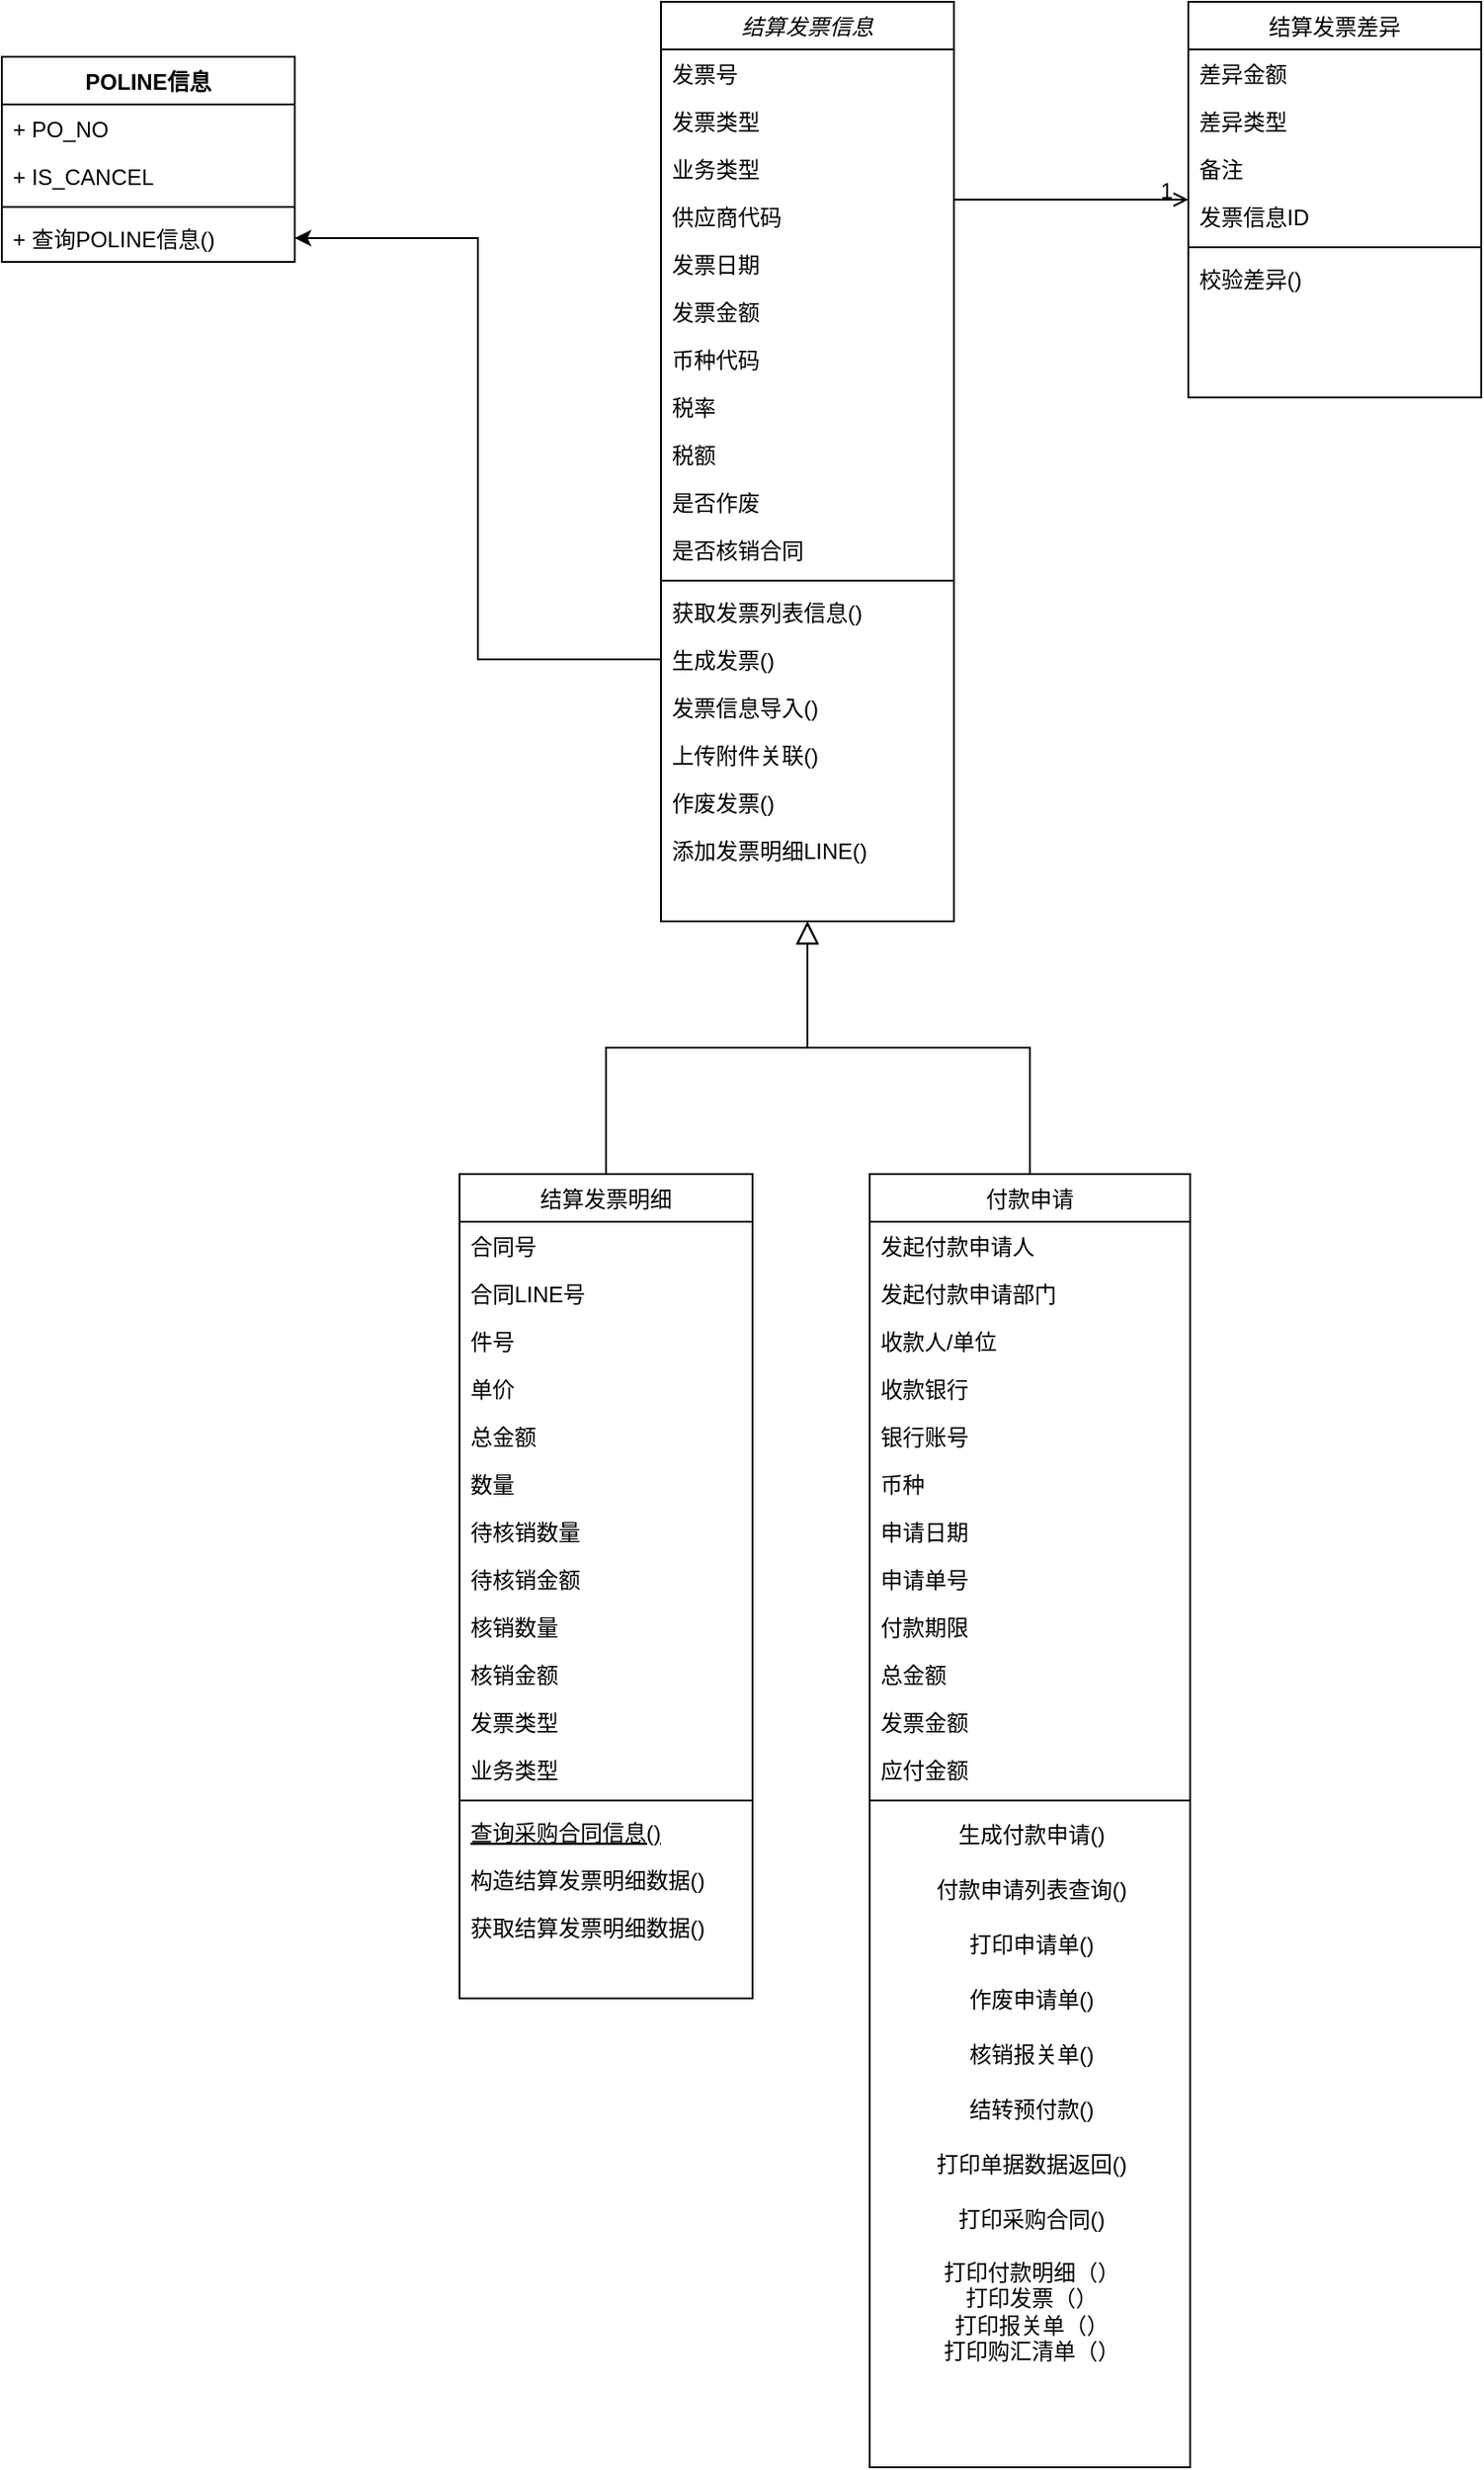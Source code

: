 <mxfile version="24.8.3">
  <diagram id="C5RBs43oDa-KdzZeNtuy" name="Page-1">
    <mxGraphModel dx="2419" dy="988" grid="1" gridSize="10" guides="1" tooltips="1" connect="1" arrows="1" fold="1" page="1" pageScale="1" pageWidth="827" pageHeight="1169" math="0" shadow="0">
      <root>
        <mxCell id="WIyWlLk6GJQsqaUBKTNV-0" />
        <mxCell id="WIyWlLk6GJQsqaUBKTNV-1" parent="WIyWlLk6GJQsqaUBKTNV-0" />
        <mxCell id="zkfFHV4jXpPFQw0GAbJ--0" value="结算发票信息" style="swimlane;fontStyle=2;align=center;verticalAlign=top;childLayout=stackLayout;horizontal=1;startSize=26;horizontalStack=0;resizeParent=1;resizeLast=0;collapsible=1;marginBottom=0;rounded=0;shadow=0;strokeWidth=1;" parent="WIyWlLk6GJQsqaUBKTNV-1" vertex="1">
          <mxGeometry x="220" y="120" width="160" height="502" as="geometry">
            <mxRectangle x="230" y="140" width="160" height="26" as="alternateBounds" />
          </mxGeometry>
        </mxCell>
        <mxCell id="zkfFHV4jXpPFQw0GAbJ--1" value="发票号" style="text;align=left;verticalAlign=top;spacingLeft=4;spacingRight=4;overflow=hidden;rotatable=0;points=[[0,0.5],[1,0.5]];portConstraint=eastwest;" parent="zkfFHV4jXpPFQw0GAbJ--0" vertex="1">
          <mxGeometry y="26" width="160" height="26" as="geometry" />
        </mxCell>
        <mxCell id="zkfFHV4jXpPFQw0GAbJ--2" value="发票类型" style="text;align=left;verticalAlign=top;spacingLeft=4;spacingRight=4;overflow=hidden;rotatable=0;points=[[0,0.5],[1,0.5]];portConstraint=eastwest;rounded=0;shadow=0;html=0;" parent="zkfFHV4jXpPFQw0GAbJ--0" vertex="1">
          <mxGeometry y="52" width="160" height="26" as="geometry" />
        </mxCell>
        <mxCell id="zkfFHV4jXpPFQw0GAbJ--3" value="业务类型" style="text;align=left;verticalAlign=top;spacingLeft=4;spacingRight=4;overflow=hidden;rotatable=0;points=[[0,0.5],[1,0.5]];portConstraint=eastwest;rounded=0;shadow=0;html=0;" parent="zkfFHV4jXpPFQw0GAbJ--0" vertex="1">
          <mxGeometry y="78" width="160" height="26" as="geometry" />
        </mxCell>
        <mxCell id="L20bQEB5ALc9BBdceAR--2" value="供应商代码" style="text;align=left;verticalAlign=top;spacingLeft=4;spacingRight=4;overflow=hidden;rotatable=0;points=[[0,0.5],[1,0.5]];portConstraint=eastwest;rounded=0;shadow=0;html=0;" vertex="1" parent="zkfFHV4jXpPFQw0GAbJ--0">
          <mxGeometry y="104" width="160" height="26" as="geometry" />
        </mxCell>
        <mxCell id="L20bQEB5ALc9BBdceAR--3" value="发票日期" style="text;align=left;verticalAlign=top;spacingLeft=4;spacingRight=4;overflow=hidden;rotatable=0;points=[[0,0.5],[1,0.5]];portConstraint=eastwest;rounded=0;shadow=0;html=0;" vertex="1" parent="zkfFHV4jXpPFQw0GAbJ--0">
          <mxGeometry y="130" width="160" height="26" as="geometry" />
        </mxCell>
        <mxCell id="L20bQEB5ALc9BBdceAR--4" value="发票金额" style="text;align=left;verticalAlign=top;spacingLeft=4;spacingRight=4;overflow=hidden;rotatable=0;points=[[0,0.5],[1,0.5]];portConstraint=eastwest;rounded=0;shadow=0;html=0;" vertex="1" parent="zkfFHV4jXpPFQw0GAbJ--0">
          <mxGeometry y="156" width="160" height="26" as="geometry" />
        </mxCell>
        <mxCell id="L20bQEB5ALc9BBdceAR--5" value="币种代码" style="text;align=left;verticalAlign=top;spacingLeft=4;spacingRight=4;overflow=hidden;rotatable=0;points=[[0,0.5],[1,0.5]];portConstraint=eastwest;rounded=0;shadow=0;html=0;" vertex="1" parent="zkfFHV4jXpPFQw0GAbJ--0">
          <mxGeometry y="182" width="160" height="26" as="geometry" />
        </mxCell>
        <mxCell id="L20bQEB5ALc9BBdceAR--6" value="税率" style="text;align=left;verticalAlign=top;spacingLeft=4;spacingRight=4;overflow=hidden;rotatable=0;points=[[0,0.5],[1,0.5]];portConstraint=eastwest;rounded=0;shadow=0;html=0;" vertex="1" parent="zkfFHV4jXpPFQw0GAbJ--0">
          <mxGeometry y="208" width="160" height="26" as="geometry" />
        </mxCell>
        <mxCell id="L20bQEB5ALc9BBdceAR--7" value="税额" style="text;align=left;verticalAlign=top;spacingLeft=4;spacingRight=4;overflow=hidden;rotatable=0;points=[[0,0.5],[1,0.5]];portConstraint=eastwest;rounded=0;shadow=0;html=0;" vertex="1" parent="zkfFHV4jXpPFQw0GAbJ--0">
          <mxGeometry y="234" width="160" height="26" as="geometry" />
        </mxCell>
        <mxCell id="L20bQEB5ALc9BBdceAR--8" value="是否作废" style="text;align=left;verticalAlign=top;spacingLeft=4;spacingRight=4;overflow=hidden;rotatable=0;points=[[0,0.5],[1,0.5]];portConstraint=eastwest;rounded=0;shadow=0;html=0;" vertex="1" parent="zkfFHV4jXpPFQw0GAbJ--0">
          <mxGeometry y="260" width="160" height="26" as="geometry" />
        </mxCell>
        <mxCell id="L20bQEB5ALc9BBdceAR--9" value="是否核销合同" style="text;align=left;verticalAlign=top;spacingLeft=4;spacingRight=4;overflow=hidden;rotatable=0;points=[[0,0.5],[1,0.5]];portConstraint=eastwest;rounded=0;shadow=0;html=0;" vertex="1" parent="zkfFHV4jXpPFQw0GAbJ--0">
          <mxGeometry y="286" width="160" height="26" as="geometry" />
        </mxCell>
        <mxCell id="zkfFHV4jXpPFQw0GAbJ--4" value="" style="line;html=1;strokeWidth=1;align=left;verticalAlign=middle;spacingTop=-1;spacingLeft=3;spacingRight=3;rotatable=0;labelPosition=right;points=[];portConstraint=eastwest;" parent="zkfFHV4jXpPFQw0GAbJ--0" vertex="1">
          <mxGeometry y="312" width="160" height="8" as="geometry" />
        </mxCell>
        <mxCell id="zkfFHV4jXpPFQw0GAbJ--5" value="获取发票列表信息()" style="text;align=left;verticalAlign=top;spacingLeft=4;spacingRight=4;overflow=hidden;rotatable=0;points=[[0,0.5],[1,0.5]];portConstraint=eastwest;" parent="zkfFHV4jXpPFQw0GAbJ--0" vertex="1">
          <mxGeometry y="320" width="160" height="26" as="geometry" />
        </mxCell>
        <mxCell id="L20bQEB5ALc9BBdceAR--12" value="生成发票()" style="text;align=left;verticalAlign=top;spacingLeft=4;spacingRight=4;overflow=hidden;rotatable=0;points=[[0,0.5],[1,0.5]];portConstraint=eastwest;" vertex="1" parent="zkfFHV4jXpPFQw0GAbJ--0">
          <mxGeometry y="346" width="160" height="26" as="geometry" />
        </mxCell>
        <mxCell id="L20bQEB5ALc9BBdceAR--13" value="发票信息导入()" style="text;align=left;verticalAlign=top;spacingLeft=4;spacingRight=4;overflow=hidden;rotatable=0;points=[[0,0.5],[1,0.5]];portConstraint=eastwest;" vertex="1" parent="zkfFHV4jXpPFQw0GAbJ--0">
          <mxGeometry y="372" width="160" height="26" as="geometry" />
        </mxCell>
        <mxCell id="L20bQEB5ALc9BBdceAR--18" value="上传附件关联()" style="text;align=left;verticalAlign=top;spacingLeft=4;spacingRight=4;overflow=hidden;rotatable=0;points=[[0,0.5],[1,0.5]];portConstraint=eastwest;" vertex="1" parent="zkfFHV4jXpPFQw0GAbJ--0">
          <mxGeometry y="398" width="160" height="26" as="geometry" />
        </mxCell>
        <mxCell id="L20bQEB5ALc9BBdceAR--19" value="作废发票()" style="text;align=left;verticalAlign=top;spacingLeft=4;spacingRight=4;overflow=hidden;rotatable=0;points=[[0,0.5],[1,0.5]];portConstraint=eastwest;" vertex="1" parent="zkfFHV4jXpPFQw0GAbJ--0">
          <mxGeometry y="424" width="160" height="26" as="geometry" />
        </mxCell>
        <mxCell id="L20bQEB5ALc9BBdceAR--20" value="添加发票明细LINE()" style="text;align=left;verticalAlign=top;spacingLeft=4;spacingRight=4;overflow=hidden;rotatable=0;points=[[0,0.5],[1,0.5]];portConstraint=eastwest;" vertex="1" parent="zkfFHV4jXpPFQw0GAbJ--0">
          <mxGeometry y="450" width="160" height="26" as="geometry" />
        </mxCell>
        <mxCell id="zkfFHV4jXpPFQw0GAbJ--6" value="结算发票明细" style="swimlane;fontStyle=0;align=center;verticalAlign=top;childLayout=stackLayout;horizontal=1;startSize=26;horizontalStack=0;resizeParent=1;resizeLast=0;collapsible=1;marginBottom=0;rounded=0;shadow=0;strokeWidth=1;" parent="WIyWlLk6GJQsqaUBKTNV-1" vertex="1">
          <mxGeometry x="110" y="760" width="160" height="450" as="geometry">
            <mxRectangle x="120" y="360" width="160" height="26" as="alternateBounds" />
          </mxGeometry>
        </mxCell>
        <mxCell id="zkfFHV4jXpPFQw0GAbJ--7" value="合同号" style="text;align=left;verticalAlign=top;spacingLeft=4;spacingRight=4;overflow=hidden;rotatable=0;points=[[0,0.5],[1,0.5]];portConstraint=eastwest;" parent="zkfFHV4jXpPFQw0GAbJ--6" vertex="1">
          <mxGeometry y="26" width="160" height="26" as="geometry" />
        </mxCell>
        <mxCell id="L20bQEB5ALc9BBdceAR--23" value="合同LINE号" style="text;align=left;verticalAlign=top;spacingLeft=4;spacingRight=4;overflow=hidden;rotatable=0;points=[[0,0.5],[1,0.5]];portConstraint=eastwest;rounded=0;shadow=0;html=0;" vertex="1" parent="zkfFHV4jXpPFQw0GAbJ--6">
          <mxGeometry y="52" width="160" height="26" as="geometry" />
        </mxCell>
        <mxCell id="L20bQEB5ALc9BBdceAR--24" value="件号" style="text;align=left;verticalAlign=top;spacingLeft=4;spacingRight=4;overflow=hidden;rotatable=0;points=[[0,0.5],[1,0.5]];portConstraint=eastwest;rounded=0;shadow=0;html=0;" vertex="1" parent="zkfFHV4jXpPFQw0GAbJ--6">
          <mxGeometry y="78" width="160" height="26" as="geometry" />
        </mxCell>
        <mxCell id="L20bQEB5ALc9BBdceAR--25" value="单价" style="text;align=left;verticalAlign=top;spacingLeft=4;spacingRight=4;overflow=hidden;rotatable=0;points=[[0,0.5],[1,0.5]];portConstraint=eastwest;rounded=0;shadow=0;html=0;" vertex="1" parent="zkfFHV4jXpPFQw0GAbJ--6">
          <mxGeometry y="104" width="160" height="26" as="geometry" />
        </mxCell>
        <mxCell id="L20bQEB5ALc9BBdceAR--26" value="总金额" style="text;align=left;verticalAlign=top;spacingLeft=4;spacingRight=4;overflow=hidden;rotatable=0;points=[[0,0.5],[1,0.5]];portConstraint=eastwest;rounded=0;shadow=0;html=0;" vertex="1" parent="zkfFHV4jXpPFQw0GAbJ--6">
          <mxGeometry y="130" width="160" height="26" as="geometry" />
        </mxCell>
        <mxCell id="L20bQEB5ALc9BBdceAR--27" value="数量" style="text;align=left;verticalAlign=top;spacingLeft=4;spacingRight=4;overflow=hidden;rotatable=0;points=[[0,0.5],[1,0.5]];portConstraint=eastwest;rounded=0;shadow=0;html=0;" vertex="1" parent="zkfFHV4jXpPFQw0GAbJ--6">
          <mxGeometry y="156" width="160" height="26" as="geometry" />
        </mxCell>
        <mxCell id="L20bQEB5ALc9BBdceAR--28" value="待核销数量" style="text;align=left;verticalAlign=top;spacingLeft=4;spacingRight=4;overflow=hidden;rotatable=0;points=[[0,0.5],[1,0.5]];portConstraint=eastwest;rounded=0;shadow=0;html=0;" vertex="1" parent="zkfFHV4jXpPFQw0GAbJ--6">
          <mxGeometry y="182" width="160" height="26" as="geometry" />
        </mxCell>
        <mxCell id="L20bQEB5ALc9BBdceAR--29" value="待核销金额" style="text;align=left;verticalAlign=top;spacingLeft=4;spacingRight=4;overflow=hidden;rotatable=0;points=[[0,0.5],[1,0.5]];portConstraint=eastwest;rounded=0;shadow=0;html=0;" vertex="1" parent="zkfFHV4jXpPFQw0GAbJ--6">
          <mxGeometry y="208" width="160" height="26" as="geometry" />
        </mxCell>
        <mxCell id="L20bQEB5ALc9BBdceAR--30" value="核销数量" style="text;align=left;verticalAlign=top;spacingLeft=4;spacingRight=4;overflow=hidden;rotatable=0;points=[[0,0.5],[1,0.5]];portConstraint=eastwest;rounded=0;shadow=0;html=0;" vertex="1" parent="zkfFHV4jXpPFQw0GAbJ--6">
          <mxGeometry y="234" width="160" height="26" as="geometry" />
        </mxCell>
        <mxCell id="L20bQEB5ALc9BBdceAR--31" value="核销金额" style="text;align=left;verticalAlign=top;spacingLeft=4;spacingRight=4;overflow=hidden;rotatable=0;points=[[0,0.5],[1,0.5]];portConstraint=eastwest;rounded=0;shadow=0;html=0;" vertex="1" parent="zkfFHV4jXpPFQw0GAbJ--6">
          <mxGeometry y="260" width="160" height="26" as="geometry" />
        </mxCell>
        <mxCell id="L20bQEB5ALc9BBdceAR--32" value="发票类型" style="text;align=left;verticalAlign=top;spacingLeft=4;spacingRight=4;overflow=hidden;rotatable=0;points=[[0,0.5],[1,0.5]];portConstraint=eastwest;rounded=0;shadow=0;html=0;" vertex="1" parent="zkfFHV4jXpPFQw0GAbJ--6">
          <mxGeometry y="286" width="160" height="26" as="geometry" />
        </mxCell>
        <mxCell id="zkfFHV4jXpPFQw0GAbJ--8" value="业务类型" style="text;align=left;verticalAlign=top;spacingLeft=4;spacingRight=4;overflow=hidden;rotatable=0;points=[[0,0.5],[1,0.5]];portConstraint=eastwest;rounded=0;shadow=0;html=0;" parent="zkfFHV4jXpPFQw0GAbJ--6" vertex="1">
          <mxGeometry y="312" width="160" height="26" as="geometry" />
        </mxCell>
        <mxCell id="zkfFHV4jXpPFQw0GAbJ--9" value="" style="line;html=1;strokeWidth=1;align=left;verticalAlign=middle;spacingTop=-1;spacingLeft=3;spacingRight=3;rotatable=0;labelPosition=right;points=[];portConstraint=eastwest;" parent="zkfFHV4jXpPFQw0GAbJ--6" vertex="1">
          <mxGeometry y="338" width="160" height="8" as="geometry" />
        </mxCell>
        <mxCell id="zkfFHV4jXpPFQw0GAbJ--10" value="查询采购合同信息()" style="text;align=left;verticalAlign=top;spacingLeft=4;spacingRight=4;overflow=hidden;rotatable=0;points=[[0,0.5],[1,0.5]];portConstraint=eastwest;fontStyle=4" parent="zkfFHV4jXpPFQw0GAbJ--6" vertex="1">
          <mxGeometry y="346" width="160" height="26" as="geometry" />
        </mxCell>
        <mxCell id="zkfFHV4jXpPFQw0GAbJ--11" value="构造结算发票明细数据()" style="text;align=left;verticalAlign=top;spacingLeft=4;spacingRight=4;overflow=hidden;rotatable=0;points=[[0,0.5],[1,0.5]];portConstraint=eastwest;" parent="zkfFHV4jXpPFQw0GAbJ--6" vertex="1">
          <mxGeometry y="372" width="160" height="26" as="geometry" />
        </mxCell>
        <mxCell id="L20bQEB5ALc9BBdceAR--0" value="获取结算发票明细数据()" style="text;align=left;verticalAlign=top;spacingLeft=4;spacingRight=4;overflow=hidden;rotatable=0;points=[[0,0.5],[1,0.5]];portConstraint=eastwest;" vertex="1" parent="zkfFHV4jXpPFQw0GAbJ--6">
          <mxGeometry y="398" width="160" height="26" as="geometry" />
        </mxCell>
        <mxCell id="zkfFHV4jXpPFQw0GAbJ--12" value="" style="endArrow=block;endSize=10;endFill=0;shadow=0;strokeWidth=1;rounded=0;curved=0;edgeStyle=elbowEdgeStyle;elbow=vertical;" parent="WIyWlLk6GJQsqaUBKTNV-1" source="zkfFHV4jXpPFQw0GAbJ--6" target="zkfFHV4jXpPFQw0GAbJ--0" edge="1">
          <mxGeometry width="160" relative="1" as="geometry">
            <mxPoint x="200" y="203" as="sourcePoint" />
            <mxPoint x="200" y="203" as="targetPoint" />
          </mxGeometry>
        </mxCell>
        <mxCell id="zkfFHV4jXpPFQw0GAbJ--13" value="付款申请" style="swimlane;fontStyle=0;align=center;verticalAlign=top;childLayout=stackLayout;horizontal=1;startSize=26;horizontalStack=0;resizeParent=1;resizeLast=0;collapsible=1;marginBottom=0;rounded=0;shadow=0;strokeWidth=1;" parent="WIyWlLk6GJQsqaUBKTNV-1" vertex="1">
          <mxGeometry x="334" y="760" width="175" height="706" as="geometry">
            <mxRectangle x="340" y="380" width="170" height="26" as="alternateBounds" />
          </mxGeometry>
        </mxCell>
        <mxCell id="zkfFHV4jXpPFQw0GAbJ--14" value="发起付款申请人" style="text;align=left;verticalAlign=top;spacingLeft=4;spacingRight=4;overflow=hidden;rotatable=0;points=[[0,0.5],[1,0.5]];portConstraint=eastwest;" parent="zkfFHV4jXpPFQw0GAbJ--13" vertex="1">
          <mxGeometry y="26" width="175" height="26" as="geometry" />
        </mxCell>
        <mxCell id="L20bQEB5ALc9BBdceAR--34" value="发起付款申请部门" style="text;align=left;verticalAlign=top;spacingLeft=4;spacingRight=4;overflow=hidden;rotatable=0;points=[[0,0.5],[1,0.5]];portConstraint=eastwest;" vertex="1" parent="zkfFHV4jXpPFQw0GAbJ--13">
          <mxGeometry y="52" width="175" height="26" as="geometry" />
        </mxCell>
        <mxCell id="L20bQEB5ALc9BBdceAR--36" value="收款人/单位" style="text;align=left;verticalAlign=top;spacingLeft=4;spacingRight=4;overflow=hidden;rotatable=0;points=[[0,0.5],[1,0.5]];portConstraint=eastwest;" vertex="1" parent="zkfFHV4jXpPFQw0GAbJ--13">
          <mxGeometry y="78" width="175" height="26" as="geometry" />
        </mxCell>
        <mxCell id="L20bQEB5ALc9BBdceAR--37" value="收款银行" style="text;align=left;verticalAlign=top;spacingLeft=4;spacingRight=4;overflow=hidden;rotatable=0;points=[[0,0.5],[1,0.5]];portConstraint=eastwest;" vertex="1" parent="zkfFHV4jXpPFQw0GAbJ--13">
          <mxGeometry y="104" width="175" height="26" as="geometry" />
        </mxCell>
        <mxCell id="L20bQEB5ALc9BBdceAR--38" value="银行账号" style="text;align=left;verticalAlign=top;spacingLeft=4;spacingRight=4;overflow=hidden;rotatable=0;points=[[0,0.5],[1,0.5]];portConstraint=eastwest;" vertex="1" parent="zkfFHV4jXpPFQw0GAbJ--13">
          <mxGeometry y="130" width="175" height="26" as="geometry" />
        </mxCell>
        <mxCell id="L20bQEB5ALc9BBdceAR--39" value="币种" style="text;align=left;verticalAlign=top;spacingLeft=4;spacingRight=4;overflow=hidden;rotatable=0;points=[[0,0.5],[1,0.5]];portConstraint=eastwest;" vertex="1" parent="zkfFHV4jXpPFQw0GAbJ--13">
          <mxGeometry y="156" width="175" height="26" as="geometry" />
        </mxCell>
        <mxCell id="L20bQEB5ALc9BBdceAR--40" value="申请日期" style="text;align=left;verticalAlign=top;spacingLeft=4;spacingRight=4;overflow=hidden;rotatable=0;points=[[0,0.5],[1,0.5]];portConstraint=eastwest;" vertex="1" parent="zkfFHV4jXpPFQw0GAbJ--13">
          <mxGeometry y="182" width="175" height="26" as="geometry" />
        </mxCell>
        <mxCell id="L20bQEB5ALc9BBdceAR--41" value="申请单号" style="text;align=left;verticalAlign=top;spacingLeft=4;spacingRight=4;overflow=hidden;rotatable=0;points=[[0,0.5],[1,0.5]];portConstraint=eastwest;" vertex="1" parent="zkfFHV4jXpPFQw0GAbJ--13">
          <mxGeometry y="208" width="175" height="26" as="geometry" />
        </mxCell>
        <mxCell id="L20bQEB5ALc9BBdceAR--42" value="付款期限" style="text;align=left;verticalAlign=top;spacingLeft=4;spacingRight=4;overflow=hidden;rotatable=0;points=[[0,0.5],[1,0.5]];portConstraint=eastwest;" vertex="1" parent="zkfFHV4jXpPFQw0GAbJ--13">
          <mxGeometry y="234" width="175" height="26" as="geometry" />
        </mxCell>
        <mxCell id="L20bQEB5ALc9BBdceAR--43" value="总金额" style="text;align=left;verticalAlign=top;spacingLeft=4;spacingRight=4;overflow=hidden;rotatable=0;points=[[0,0.5],[1,0.5]];portConstraint=eastwest;" vertex="1" parent="zkfFHV4jXpPFQw0GAbJ--13">
          <mxGeometry y="260" width="175" height="26" as="geometry" />
        </mxCell>
        <mxCell id="L20bQEB5ALc9BBdceAR--44" value="发票金额" style="text;align=left;verticalAlign=top;spacingLeft=4;spacingRight=4;overflow=hidden;rotatable=0;points=[[0,0.5],[1,0.5]];portConstraint=eastwest;" vertex="1" parent="zkfFHV4jXpPFQw0GAbJ--13">
          <mxGeometry y="286" width="175" height="26" as="geometry" />
        </mxCell>
        <mxCell id="L20bQEB5ALc9BBdceAR--45" value="应付金额" style="text;align=left;verticalAlign=top;spacingLeft=4;spacingRight=4;overflow=hidden;rotatable=0;points=[[0,0.5],[1,0.5]];portConstraint=eastwest;" vertex="1" parent="zkfFHV4jXpPFQw0GAbJ--13">
          <mxGeometry y="312" width="175" height="26" as="geometry" />
        </mxCell>
        <mxCell id="zkfFHV4jXpPFQw0GAbJ--15" value="" style="line;html=1;strokeWidth=1;align=left;verticalAlign=middle;spacingTop=-1;spacingLeft=3;spacingRight=3;rotatable=0;labelPosition=right;points=[];portConstraint=eastwest;" parent="zkfFHV4jXpPFQw0GAbJ--13" vertex="1">
          <mxGeometry y="338" width="175" height="8" as="geometry" />
        </mxCell>
        <mxCell id="L20bQEB5ALc9BBdceAR--57" value="生成付款申请()" style="text;html=1;align=center;verticalAlign=middle;resizable=0;points=[];autosize=1;strokeColor=none;fillColor=none;" vertex="1" parent="zkfFHV4jXpPFQw0GAbJ--13">
          <mxGeometry y="346" width="175" height="30" as="geometry" />
        </mxCell>
        <mxCell id="L20bQEB5ALc9BBdceAR--58" value="付款申请列表查询()" style="text;html=1;align=center;verticalAlign=middle;resizable=0;points=[];autosize=1;strokeColor=none;fillColor=none;" vertex="1" parent="zkfFHV4jXpPFQw0GAbJ--13">
          <mxGeometry y="376" width="175" height="30" as="geometry" />
        </mxCell>
        <mxCell id="L20bQEB5ALc9BBdceAR--59" value="打印申请单()" style="text;html=1;align=center;verticalAlign=middle;resizable=0;points=[];autosize=1;strokeColor=none;fillColor=none;" vertex="1" parent="zkfFHV4jXpPFQw0GAbJ--13">
          <mxGeometry y="406" width="175" height="30" as="geometry" />
        </mxCell>
        <mxCell id="L20bQEB5ALc9BBdceAR--60" value="作废申请单()" style="text;html=1;align=center;verticalAlign=middle;resizable=0;points=[];autosize=1;strokeColor=none;fillColor=none;" vertex="1" parent="zkfFHV4jXpPFQw0GAbJ--13">
          <mxGeometry y="436" width="175" height="30" as="geometry" />
        </mxCell>
        <mxCell id="L20bQEB5ALc9BBdceAR--61" value="核销报关单()" style="text;html=1;align=center;verticalAlign=middle;resizable=0;points=[];autosize=1;strokeColor=none;fillColor=none;" vertex="1" parent="zkfFHV4jXpPFQw0GAbJ--13">
          <mxGeometry y="466" width="175" height="30" as="geometry" />
        </mxCell>
        <mxCell id="L20bQEB5ALc9BBdceAR--62" value="结转预付款()" style="text;html=1;align=center;verticalAlign=middle;resizable=0;points=[];autosize=1;strokeColor=none;fillColor=none;" vertex="1" parent="zkfFHV4jXpPFQw0GAbJ--13">
          <mxGeometry y="496" width="175" height="30" as="geometry" />
        </mxCell>
        <mxCell id="L20bQEB5ALc9BBdceAR--63" value="打印单据数据返回()" style="text;html=1;align=center;verticalAlign=middle;resizable=0;points=[];autosize=1;strokeColor=none;fillColor=none;" vertex="1" parent="zkfFHV4jXpPFQw0GAbJ--13">
          <mxGeometry y="526" width="175" height="30" as="geometry" />
        </mxCell>
        <mxCell id="L20bQEB5ALc9BBdceAR--83" value="打印采购合同()" style="text;html=1;align=center;verticalAlign=middle;resizable=0;points=[];autosize=1;strokeColor=none;fillColor=none;" vertex="1" parent="zkfFHV4jXpPFQw0GAbJ--13">
          <mxGeometry y="556" width="175" height="30" as="geometry" />
        </mxCell>
        <mxCell id="L20bQEB5ALc9BBdceAR--84" value="&lt;div data-docx-has-block-data=&quot;false&quot; data-lark-html-role=&quot;root&quot; data-page-id=&quot;XfmhdmMYpojojFxtfmVcWGB2nud&quot;&gt;&lt;div&gt;&lt;span style=&quot;background-color: initial;&quot;&gt;打印付款明细（）&lt;/span&gt;&lt;/div&gt;&lt;div&gt;&lt;span style=&quot;background-color: initial;&quot;&gt;打印发票（）&lt;/span&gt;&lt;/div&gt;&lt;div&gt;&lt;span style=&quot;background-color: initial;&quot;&gt;打印报关单（）&lt;/span&gt;&lt;/div&gt;&lt;div&gt;&lt;span style=&quot;background-color: initial;&quot;&gt;打印购汇清单（）&lt;/span&gt;&lt;/div&gt;&lt;/div&gt;&lt;span class=&quot;lark-record-clipboard&quot; data-lark-record-format=&quot;docx/record&quot; data-lark-record-data=&quot;{&amp;quot;isCut&amp;quot;:false,&amp;quot;rootId&amp;quot;:&amp;quot;XfmhdmMYpojojFxtfmVcWGB2nud&amp;quot;,&amp;quot;parentId&amp;quot;:&amp;quot;CaYMdIdIboZklKx0uU4co2Banwf&amp;quot;,&amp;quot;blockIds&amp;quot;:[1748,1749,1750,1751,1752,1753],&amp;quot;recordIds&amp;quot;:[&amp;quot;MpPldpYyho7IJoxfQv9cM9k8nac&amp;quot;,&amp;quot;EScGdZ5UMof3EExpFZZcReYknCc&amp;quot;,&amp;quot;L9RLdTZ17owcx8xj1jecMg8JnTb&amp;quot;,&amp;quot;BsIxdytyIoO5RvxsLyKctfgAnOf&amp;quot;,&amp;quot;T9L0dgUlso72AJxkSnqcSVLsnrd&amp;quot;,&amp;quot;T63JdDnAUo00gaxjijsc2aXbnbc&amp;quot;],&amp;quot;recordMap&amp;quot;:{&amp;quot;MpPldpYyho7IJoxfQv9cM9k8nac&amp;quot;:{&amp;quot;id&amp;quot;:&amp;quot;MpPldpYyho7IJoxfQv9cM9k8nac&amp;quot;,&amp;quot;snapshot&amp;quot;:{&amp;quot;comments&amp;quot;:[],&amp;quot;hidden&amp;quot;:false,&amp;quot;author&amp;quot;:&amp;quot;7360895284882505731&amp;quot;,&amp;quot;text&amp;quot;:{&amp;quot;initialAttributedTexts&amp;quot;:{&amp;quot;text&amp;quot;:{&amp;quot;0&amp;quot;:&amp;quot;付款申请单/预付申请单&amp;quot;},&amp;quot;attribs&amp;quot;:{&amp;quot;0&amp;quot;:&amp;quot;*0+b&amp;quot;}},&amp;quot;apool&amp;quot;:{&amp;quot;numToAttrib&amp;quot;:{&amp;quot;0&amp;quot;:[&amp;quot;author&amp;quot;,&amp;quot;7360895284882505731&amp;quot;]},&amp;quot;nextNum&amp;quot;:1}},&amp;quot;seq&amp;quot;:&amp;quot;1&amp;quot;,&amp;quot;type&amp;quot;:&amp;quot;ordered&amp;quot;,&amp;quot;parent_id&amp;quot;:&amp;quot;CaYMdIdIboZklKx0uU4co2Banwf&amp;quot;,&amp;quot;locked&amp;quot;:false,&amp;quot;children&amp;quot;:[],&amp;quot;align&amp;quot;:&amp;quot;&amp;quot;,&amp;quot;folded&amp;quot;:false}},&amp;quot;EScGdZ5UMof3EExpFZZcReYknCc&amp;quot;:{&amp;quot;id&amp;quot;:&amp;quot;EScGdZ5UMof3EExpFZZcReYknCc&amp;quot;,&amp;quot;snapshot&amp;quot;:{&amp;quot;locked&amp;quot;:false,&amp;quot;hidden&amp;quot;:false,&amp;quot;text&amp;quot;:{&amp;quot;initialAttributedTexts&amp;quot;:{&amp;quot;text&amp;quot;:{&amp;quot;0&amp;quot;:&amp;quot;付款明细&amp;quot;},&amp;quot;attribs&amp;quot;:{&amp;quot;0&amp;quot;:&amp;quot;*0+4&amp;quot;}},&amp;quot;apool&amp;quot;:{&amp;quot;numToAttrib&amp;quot;:{&amp;quot;0&amp;quot;:[&amp;quot;author&amp;quot;,&amp;quot;7360895284882505731&amp;quot;]},&amp;quot;nextNum&amp;quot;:1}},&amp;quot;type&amp;quot;:&amp;quot;ordered&amp;quot;,&amp;quot;parent_id&amp;quot;:&amp;quot;CaYMdIdIboZklKx0uU4co2Banwf&amp;quot;,&amp;quot;comments&amp;quot;:[],&amp;quot;author&amp;quot;:&amp;quot;7360895284882505731&amp;quot;,&amp;quot;children&amp;quot;:[],&amp;quot;align&amp;quot;:&amp;quot;&amp;quot;,&amp;quot;folded&amp;quot;:false,&amp;quot;seq&amp;quot;:&amp;quot;auto&amp;quot;}},&amp;quot;L9RLdTZ17owcx8xj1jecMg8JnTb&amp;quot;:{&amp;quot;id&amp;quot;:&amp;quot;L9RLdTZ17owcx8xj1jecMg8JnTb&amp;quot;,&amp;quot;snapshot&amp;quot;:{&amp;quot;comments&amp;quot;:[],&amp;quot;hidden&amp;quot;:false,&amp;quot;children&amp;quot;:[],&amp;quot;text&amp;quot;:{&amp;quot;initialAttributedTexts&amp;quot;:{&amp;quot;text&amp;quot;:{&amp;quot;0&amp;quot;:&amp;quot;发票&amp;quot;},&amp;quot;attribs&amp;quot;:{&amp;quot;0&amp;quot;:&amp;quot;*0+2&amp;quot;}},&amp;quot;apool&amp;quot;:{&amp;quot;numToAttrib&amp;quot;:{&amp;quot;0&amp;quot;:[&amp;quot;author&amp;quot;,&amp;quot;7360895284882505731&amp;quot;]},&amp;quot;nextNum&amp;quot;:1}},&amp;quot;align&amp;quot;:&amp;quot;&amp;quot;,&amp;quot;seq&amp;quot;:&amp;quot;auto&amp;quot;,&amp;quot;type&amp;quot;:&amp;quot;ordered&amp;quot;,&amp;quot;parent_id&amp;quot;:&amp;quot;CaYMdIdIboZklKx0uU4co2Banwf&amp;quot;,&amp;quot;locked&amp;quot;:false,&amp;quot;author&amp;quot;:&amp;quot;7360895284882505731&amp;quot;,&amp;quot;folded&amp;quot;:false}},&amp;quot;BsIxdytyIoO5RvxsLyKctfgAnOf&amp;quot;:{&amp;quot;id&amp;quot;:&amp;quot;BsIxdytyIoO5RvxsLyKctfgAnOf&amp;quot;,&amp;quot;snapshot&amp;quot;:{&amp;quot;comments&amp;quot;:[],&amp;quot;locked&amp;quot;:false,&amp;quot;hidden&amp;quot;:false,&amp;quot;align&amp;quot;:&amp;quot;&amp;quot;,&amp;quot;folded&amp;quot;:false,&amp;quot;type&amp;quot;:&amp;quot;ordered&amp;quot;,&amp;quot;parent_id&amp;quot;:&amp;quot;CaYMdIdIboZklKx0uU4co2Banwf&amp;quot;,&amp;quot;children&amp;quot;:[],&amp;quot;text&amp;quot;:{&amp;quot;initialAttributedTexts&amp;quot;:{&amp;quot;text&amp;quot;:{&amp;quot;0&amp;quot;:&amp;quot;合同&amp;quot;},&amp;quot;attribs&amp;quot;:{&amp;quot;0&amp;quot;:&amp;quot;*0+2&amp;quot;}},&amp;quot;apool&amp;quot;:{&amp;quot;numToAttrib&amp;quot;:{&amp;quot;0&amp;quot;:[&amp;quot;author&amp;quot;,&amp;quot;7360895284882505731&amp;quot;]},&amp;quot;nextNum&amp;quot;:1}},&amp;quot;seq&amp;quot;:&amp;quot;auto&amp;quot;,&amp;quot;author&amp;quot;:&amp;quot;7360895284882505731&amp;quot;}},&amp;quot;T9L0dgUlso72AJxkSnqcSVLsnrd&amp;quot;:{&amp;quot;id&amp;quot;:&amp;quot;T9L0dgUlso72AJxkSnqcSVLsnrd&amp;quot;,&amp;quot;snapshot&amp;quot;:{&amp;quot;hidden&amp;quot;:false,&amp;quot;align&amp;quot;:&amp;quot;&amp;quot;,&amp;quot;folded&amp;quot;:false,&amp;quot;seq&amp;quot;:&amp;quot;auto&amp;quot;,&amp;quot;type&amp;quot;:&amp;quot;ordered&amp;quot;,&amp;quot;comments&amp;quot;:[],&amp;quot;locked&amp;quot;:false,&amp;quot;author&amp;quot;:&amp;quot;7360895284882505731&amp;quot;,&amp;quot;children&amp;quot;:[],&amp;quot;text&amp;quot;:{&amp;quot;initialAttributedTexts&amp;quot;:{&amp;quot;text&amp;quot;:{&amp;quot;0&amp;quot;:&amp;quot;报关单&amp;quot;},&amp;quot;attribs&amp;quot;:{&amp;quot;0&amp;quot;:&amp;quot;*0+3&amp;quot;}},&amp;quot;apool&amp;quot;:{&amp;quot;numToAttrib&amp;quot;:{&amp;quot;0&amp;quot;:[&amp;quot;author&amp;quot;,&amp;quot;7360895284882505731&amp;quot;]},&amp;quot;nextNum&amp;quot;:1}},&amp;quot;parent_id&amp;quot;:&amp;quot;CaYMdIdIboZklKx0uU4co2Banwf&amp;quot;}},&amp;quot;T63JdDnAUo00gaxjijsc2aXbnbc&amp;quot;:{&amp;quot;id&amp;quot;:&amp;quot;T63JdDnAUo00gaxjijsc2aXbnbc&amp;quot;,&amp;quot;snapshot&amp;quot;:{&amp;quot;locked&amp;quot;:false,&amp;quot;hidden&amp;quot;:false,&amp;quot;author&amp;quot;:&amp;quot;7360895284882505731&amp;quot;,&amp;quot;text&amp;quot;:{&amp;quot;initialAttributedTexts&amp;quot;:{&amp;quot;text&amp;quot;:{&amp;quot;0&amp;quot;:&amp;quot;购汇清单&amp;quot;},&amp;quot;attribs&amp;quot;:{&amp;quot;0&amp;quot;:&amp;quot;*0+4&amp;quot;}},&amp;quot;apool&amp;quot;:{&amp;quot;numToAttrib&amp;quot;:{&amp;quot;0&amp;quot;:[&amp;quot;author&amp;quot;,&amp;quot;7360895284882505731&amp;quot;]},&amp;quot;nextNum&amp;quot;:1}},&amp;quot;parent_id&amp;quot;:&amp;quot;CaYMdIdIboZklKx0uU4co2Banwf&amp;quot;,&amp;quot;comments&amp;quot;:[],&amp;quot;children&amp;quot;:[],&amp;quot;align&amp;quot;:&amp;quot;&amp;quot;,&amp;quot;folded&amp;quot;:false,&amp;quot;seq&amp;quot;:&amp;quot;auto&amp;quot;,&amp;quot;type&amp;quot;:&amp;quot;ordered&amp;quot;}},&amp;quot;CaYMdIdIboZklKx0uU4co2Banwf&amp;quot;:{&amp;quot;id&amp;quot;:&amp;quot;CaYMdIdIboZklKx0uU4co2Banwf&amp;quot;,&amp;quot;snapshot&amp;quot;:{&amp;quot;locked&amp;quot;:false,&amp;quot;hidden&amp;quot;:false,&amp;quot;author&amp;quot;:&amp;quot;7360895284882505731&amp;quot;,&amp;quot;children&amp;quot;:[&amp;quot;MpPldpYyho7IJoxfQv9cM9k8nac&amp;quot;,&amp;quot;EScGdZ5UMof3EExpFZZcReYknCc&amp;quot;,&amp;quot;L9RLdTZ17owcx8xj1jecMg8JnTb&amp;quot;,&amp;quot;BsIxdytyIoO5RvxsLyKctfgAnOf&amp;quot;,&amp;quot;T9L0dgUlso72AJxkSnqcSVLsnrd&amp;quot;,&amp;quot;T63JdDnAUo00gaxjijsc2aXbnbc&amp;quot;],&amp;quot;type&amp;quot;:&amp;quot;table_cell&amp;quot;,&amp;quot;parent_id&amp;quot;:&amp;quot;P9eTdUxWQonJNRx573Lcu7F8n0c&amp;quot;,&amp;quot;comments&amp;quot;:[],&amp;quot;revisions&amp;quot;:[]}}},&amp;quot;payloadMap&amp;quot;:{},&amp;quot;extra&amp;quot;:{&amp;quot;channel&amp;quot;:&amp;quot;saas&amp;quot;,&amp;quot;pasteRandomId&amp;quot;:&amp;quot;20b08d48-676f-4c45-8e70-f3aeee383ac4&amp;quot;,&amp;quot;mention_page_title&amp;quot;:{},&amp;quot;external_mention_url&amp;quot;:{}},&amp;quot;isKeepQuoteContainer&amp;quot;:false,&amp;quot;selection&amp;quot;:[{&amp;quot;id&amp;quot;:1748,&amp;quot;type&amp;quot;:&amp;quot;text&amp;quot;,&amp;quot;selection&amp;quot;:{&amp;quot;start&amp;quot;:0,&amp;quot;end&amp;quot;:11},&amp;quot;recordId&amp;quot;:&amp;quot;MpPldpYyho7IJoxfQv9cM9k8nac&amp;quot;},{&amp;quot;id&amp;quot;:1749,&amp;quot;type&amp;quot;:&amp;quot;text&amp;quot;,&amp;quot;selection&amp;quot;:{&amp;quot;start&amp;quot;:0,&amp;quot;end&amp;quot;:4},&amp;quot;recordId&amp;quot;:&amp;quot;EScGdZ5UMof3EExpFZZcReYknCc&amp;quot;},{&amp;quot;id&amp;quot;:1750,&amp;quot;type&amp;quot;:&amp;quot;text&amp;quot;,&amp;quot;selection&amp;quot;:{&amp;quot;start&amp;quot;:0,&amp;quot;end&amp;quot;:2},&amp;quot;recordId&amp;quot;:&amp;quot;L9RLdTZ17owcx8xj1jecMg8JnTb&amp;quot;},{&amp;quot;id&amp;quot;:1751,&amp;quot;type&amp;quot;:&amp;quot;text&amp;quot;,&amp;quot;selection&amp;quot;:{&amp;quot;start&amp;quot;:0,&amp;quot;end&amp;quot;:2},&amp;quot;recordId&amp;quot;:&amp;quot;BsIxdytyIoO5RvxsLyKctfgAnOf&amp;quot;},{&amp;quot;id&amp;quot;:1752,&amp;quot;type&amp;quot;:&amp;quot;text&amp;quot;,&amp;quot;selection&amp;quot;:{&amp;quot;start&amp;quot;:0,&amp;quot;end&amp;quot;:3},&amp;quot;recordId&amp;quot;:&amp;quot;T9L0dgUlso72AJxkSnqcSVLsnrd&amp;quot;},{&amp;quot;id&amp;quot;:1753,&amp;quot;type&amp;quot;:&amp;quot;text&amp;quot;,&amp;quot;selection&amp;quot;:{&amp;quot;start&amp;quot;:0,&amp;quot;end&amp;quot;:4},&amp;quot;recordId&amp;quot;:&amp;quot;T63JdDnAUo00gaxjijsc2aXbnbc&amp;quot;}],&amp;quot;pasteFlag&amp;quot;:&amp;quot;7046846e-8103-4bdc-9150-368e419d65a0&amp;quot;}&quot;&gt;&lt;/span&gt;" style="text;html=1;align=center;verticalAlign=middle;resizable=0;points=[];autosize=1;strokeColor=none;fillColor=none;" vertex="1" parent="zkfFHV4jXpPFQw0GAbJ--13">
          <mxGeometry y="586" width="175" height="70" as="geometry" />
        </mxCell>
        <mxCell id="zkfFHV4jXpPFQw0GAbJ--16" value="" style="endArrow=block;endSize=10;endFill=0;shadow=0;strokeWidth=1;rounded=0;curved=0;edgeStyle=elbowEdgeStyle;elbow=vertical;" parent="WIyWlLk6GJQsqaUBKTNV-1" source="zkfFHV4jXpPFQw0GAbJ--13" target="zkfFHV4jXpPFQw0GAbJ--0" edge="1">
          <mxGeometry width="160" relative="1" as="geometry">
            <mxPoint x="210" y="373" as="sourcePoint" />
            <mxPoint x="310" y="271" as="targetPoint" />
          </mxGeometry>
        </mxCell>
        <mxCell id="zkfFHV4jXpPFQw0GAbJ--17" value="结算发票差异" style="swimlane;fontStyle=0;align=center;verticalAlign=top;childLayout=stackLayout;horizontal=1;startSize=26;horizontalStack=0;resizeParent=1;resizeLast=0;collapsible=1;marginBottom=0;rounded=0;shadow=0;strokeWidth=1;" parent="WIyWlLk6GJQsqaUBKTNV-1" vertex="1">
          <mxGeometry x="508" y="120" width="160" height="216" as="geometry">
            <mxRectangle x="550" y="140" width="160" height="26" as="alternateBounds" />
          </mxGeometry>
        </mxCell>
        <mxCell id="zkfFHV4jXpPFQw0GAbJ--18" value="差异金额" style="text;align=left;verticalAlign=top;spacingLeft=4;spacingRight=4;overflow=hidden;rotatable=0;points=[[0,0.5],[1,0.5]];portConstraint=eastwest;" parent="zkfFHV4jXpPFQw0GAbJ--17" vertex="1">
          <mxGeometry y="26" width="160" height="26" as="geometry" />
        </mxCell>
        <mxCell id="zkfFHV4jXpPFQw0GAbJ--19" value="差异类型" style="text;align=left;verticalAlign=top;spacingLeft=4;spacingRight=4;overflow=hidden;rotatable=0;points=[[0,0.5],[1,0.5]];portConstraint=eastwest;rounded=0;shadow=0;html=0;" parent="zkfFHV4jXpPFQw0GAbJ--17" vertex="1">
          <mxGeometry y="52" width="160" height="26" as="geometry" />
        </mxCell>
        <mxCell id="zkfFHV4jXpPFQw0GAbJ--20" value="备注" style="text;align=left;verticalAlign=top;spacingLeft=4;spacingRight=4;overflow=hidden;rotatable=0;points=[[0,0.5],[1,0.5]];portConstraint=eastwest;rounded=0;shadow=0;html=0;" parent="zkfFHV4jXpPFQw0GAbJ--17" vertex="1">
          <mxGeometry y="78" width="160" height="26" as="geometry" />
        </mxCell>
        <mxCell id="zkfFHV4jXpPFQw0GAbJ--21" value="发票信息ID" style="text;align=left;verticalAlign=top;spacingLeft=4;spacingRight=4;overflow=hidden;rotatable=0;points=[[0,0.5],[1,0.5]];portConstraint=eastwest;rounded=0;shadow=0;html=0;" parent="zkfFHV4jXpPFQw0GAbJ--17" vertex="1">
          <mxGeometry y="104" width="160" height="26" as="geometry" />
        </mxCell>
        <mxCell id="zkfFHV4jXpPFQw0GAbJ--23" value="" style="line;html=1;strokeWidth=1;align=left;verticalAlign=middle;spacingTop=-1;spacingLeft=3;spacingRight=3;rotatable=0;labelPosition=right;points=[];portConstraint=eastwest;" parent="zkfFHV4jXpPFQw0GAbJ--17" vertex="1">
          <mxGeometry y="130" width="160" height="8" as="geometry" />
        </mxCell>
        <mxCell id="zkfFHV4jXpPFQw0GAbJ--24" value="校验差异()" style="text;align=left;verticalAlign=top;spacingLeft=4;spacingRight=4;overflow=hidden;rotatable=0;points=[[0,0.5],[1,0.5]];portConstraint=eastwest;" parent="zkfFHV4jXpPFQw0GAbJ--17" vertex="1">
          <mxGeometry y="138" width="160" height="26" as="geometry" />
        </mxCell>
        <mxCell id="zkfFHV4jXpPFQw0GAbJ--26" value="" style="endArrow=open;shadow=0;strokeWidth=1;rounded=0;curved=0;endFill=1;edgeStyle=elbowEdgeStyle;elbow=vertical;" parent="WIyWlLk6GJQsqaUBKTNV-1" source="zkfFHV4jXpPFQw0GAbJ--0" target="zkfFHV4jXpPFQw0GAbJ--17" edge="1">
          <mxGeometry x="0.5" y="41" relative="1" as="geometry">
            <mxPoint x="380" y="192" as="sourcePoint" />
            <mxPoint x="540" y="192" as="targetPoint" />
            <mxPoint x="-40" y="32" as="offset" />
          </mxGeometry>
        </mxCell>
        <mxCell id="zkfFHV4jXpPFQw0GAbJ--27" value="" style="resizable=0;align=left;verticalAlign=bottom;labelBackgroundColor=none;fontSize=12;" parent="zkfFHV4jXpPFQw0GAbJ--26" connectable="0" vertex="1">
          <mxGeometry x="-1" relative="1" as="geometry">
            <mxPoint y="4" as="offset" />
          </mxGeometry>
        </mxCell>
        <mxCell id="zkfFHV4jXpPFQw0GAbJ--28" value="1" style="resizable=0;align=right;verticalAlign=bottom;labelBackgroundColor=none;fontSize=12;" parent="zkfFHV4jXpPFQw0GAbJ--26" connectable="0" vertex="1">
          <mxGeometry x="1" relative="1" as="geometry">
            <mxPoint x="-7" y="4" as="offset" />
          </mxGeometry>
        </mxCell>
        <mxCell id="L20bQEB5ALc9BBdceAR--77" value="POLINE信息" style="swimlane;fontStyle=1;align=center;verticalAlign=top;childLayout=stackLayout;horizontal=1;startSize=26;horizontalStack=0;resizeParent=1;resizeParentMax=0;resizeLast=0;collapsible=1;marginBottom=0;whiteSpace=wrap;html=1;" vertex="1" parent="WIyWlLk6GJQsqaUBKTNV-1">
          <mxGeometry x="-140" y="150" width="160" height="112" as="geometry" />
        </mxCell>
        <mxCell id="L20bQEB5ALc9BBdceAR--78" value="+ PO_NO" style="text;strokeColor=none;fillColor=none;align=left;verticalAlign=top;spacingLeft=4;spacingRight=4;overflow=hidden;rotatable=0;points=[[0,0.5],[1,0.5]];portConstraint=eastwest;whiteSpace=wrap;html=1;" vertex="1" parent="L20bQEB5ALc9BBdceAR--77">
          <mxGeometry y="26" width="160" height="26" as="geometry" />
        </mxCell>
        <mxCell id="L20bQEB5ALc9BBdceAR--81" value="+ IS_CANCEL" style="text;strokeColor=none;fillColor=none;align=left;verticalAlign=top;spacingLeft=4;spacingRight=4;overflow=hidden;rotatable=0;points=[[0,0.5],[1,0.5]];portConstraint=eastwest;whiteSpace=wrap;html=1;" vertex="1" parent="L20bQEB5ALc9BBdceAR--77">
          <mxGeometry y="52" width="160" height="26" as="geometry" />
        </mxCell>
        <mxCell id="L20bQEB5ALc9BBdceAR--79" value="" style="line;strokeWidth=1;fillColor=none;align=left;verticalAlign=middle;spacingTop=-1;spacingLeft=3;spacingRight=3;rotatable=0;labelPosition=right;points=[];portConstraint=eastwest;strokeColor=inherit;" vertex="1" parent="L20bQEB5ALc9BBdceAR--77">
          <mxGeometry y="78" width="160" height="8" as="geometry" />
        </mxCell>
        <mxCell id="L20bQEB5ALc9BBdceAR--80" value="+ 查询POLINE信息()" style="text;strokeColor=none;fillColor=none;align=left;verticalAlign=top;spacingLeft=4;spacingRight=4;overflow=hidden;rotatable=0;points=[[0,0.5],[1,0.5]];portConstraint=eastwest;whiteSpace=wrap;html=1;" vertex="1" parent="L20bQEB5ALc9BBdceAR--77">
          <mxGeometry y="86" width="160" height="26" as="geometry" />
        </mxCell>
        <mxCell id="L20bQEB5ALc9BBdceAR--82" style="edgeStyle=orthogonalEdgeStyle;rounded=0;orthogonalLoop=1;jettySize=auto;html=1;entryX=1;entryY=0.5;entryDx=0;entryDy=0;" edge="1" parent="WIyWlLk6GJQsqaUBKTNV-1" source="L20bQEB5ALc9BBdceAR--12" target="L20bQEB5ALc9BBdceAR--80">
          <mxGeometry relative="1" as="geometry" />
        </mxCell>
      </root>
    </mxGraphModel>
  </diagram>
</mxfile>
